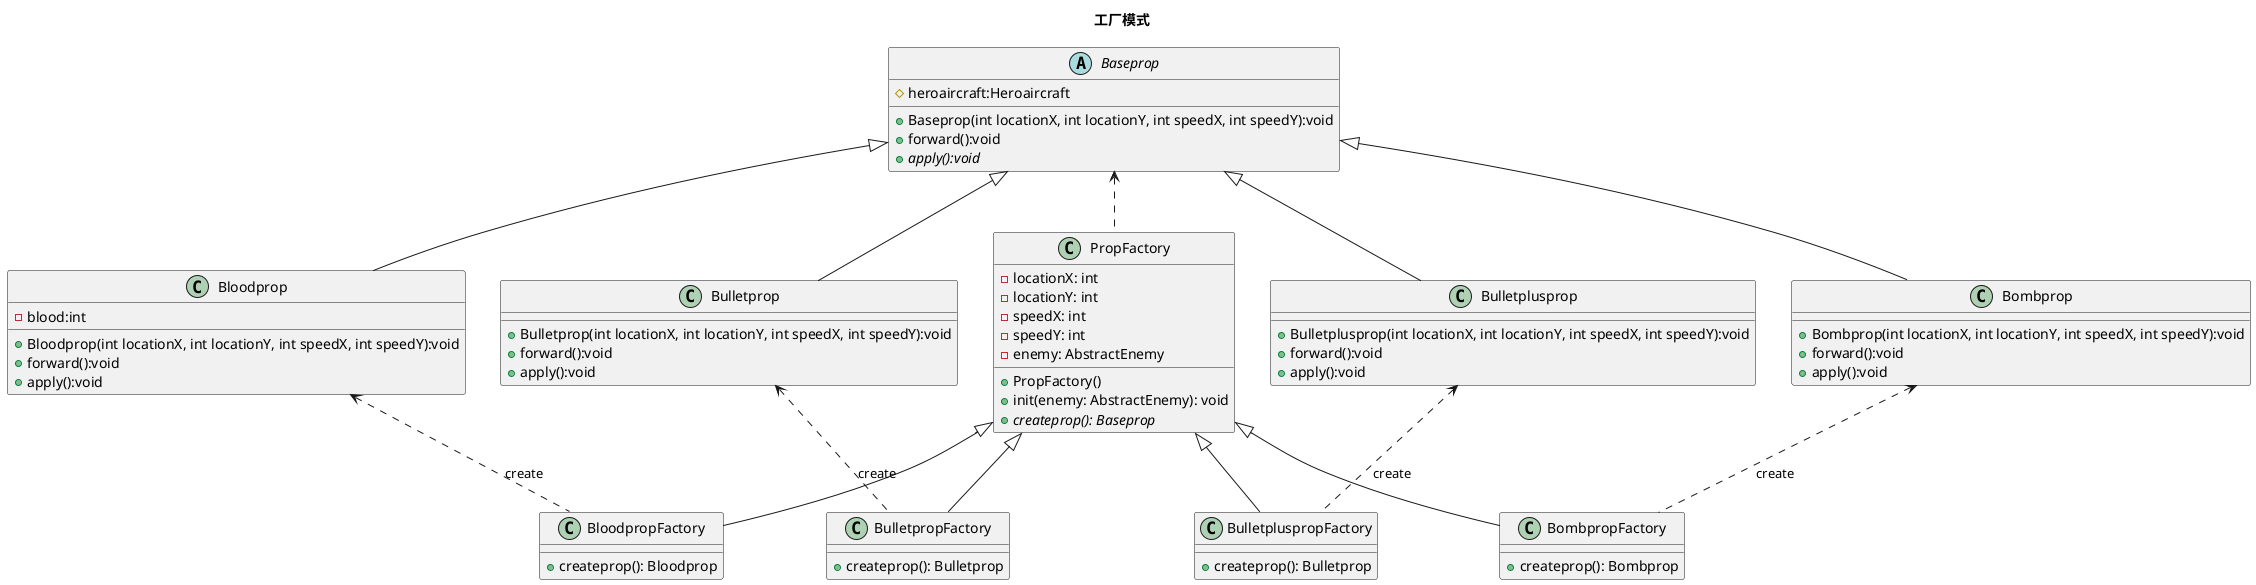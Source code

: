 @startuml
'https://plantuml.com/class-diagram
title 工厂模式
'class HeroAircraft {
'    - shootNum:int
'    - power:int
'    - direction:int
'    -{static}instance:HeroAircraft
'    - HeroAircraft(int locationX, int locationY, int speedX, int speedY, int hp)
'    + forward():void
'    + shoot():List<BaseBullet>
'    +getinstance(int locationX, int locationY, int speedX, int speedY, int hp);
'}


class PropFactory {
    - locationX: int
    - locationY: int
    - speedX: int
    - speedY: int
    - enemy: AbstractEnemy

    + PropFactory()
    + init(enemy: AbstractEnemy): void
    {abstract} + createprop(): Baseprop
}
class BulletpropFactory extends PropFactory{
    + createprop(): Bulletprop
}
class BulletpluspropFactory extends PropFactory{
    + createprop(): Bulletprop
}
class BloodpropFactory extends PropFactory{
    + createprop(): Bloodprop
}
class BombpropFactory extends PropFactory{
    + createprop(): Bombprop
}
abstract class Baseprop {
#heroaircraft:Heroaircraft
+Baseprop(int locationX, int locationY, int speedX, int speedY):void
+forward():void
+{abstract}apply():void
}


class Bloodprop extends Baseprop{
- blood:int
+Bloodprop(int locationX, int locationY, int speedX, int speedY):void
+forward():void
+apply():void
}

class  Bombprop extends Baseprop{
+ Bombprop(int locationX, int locationY, int speedX, int speedY):void
+forward():void
+apply():void
}


class  Bulletprop extends Baseprop{
+  Bulletprop(int locationX, int locationY, int speedX, int speedY):void
+forward():void
+apply():void
}

class  Bulletplusprop extends Baseprop{
+  Bulletplusprop(int locationX, int locationY, int speedX, int speedY):void
+forward():void
+apply():void
}


Baseprop <.. PropFactory
Bloodprop <.. BloodpropFactory:create
Bombprop <.. BombpropFactory:create
Bulletprop <.. BulletpropFactory:create
Bulletplusprop <.. BulletpluspropFactory:create








@enduml
